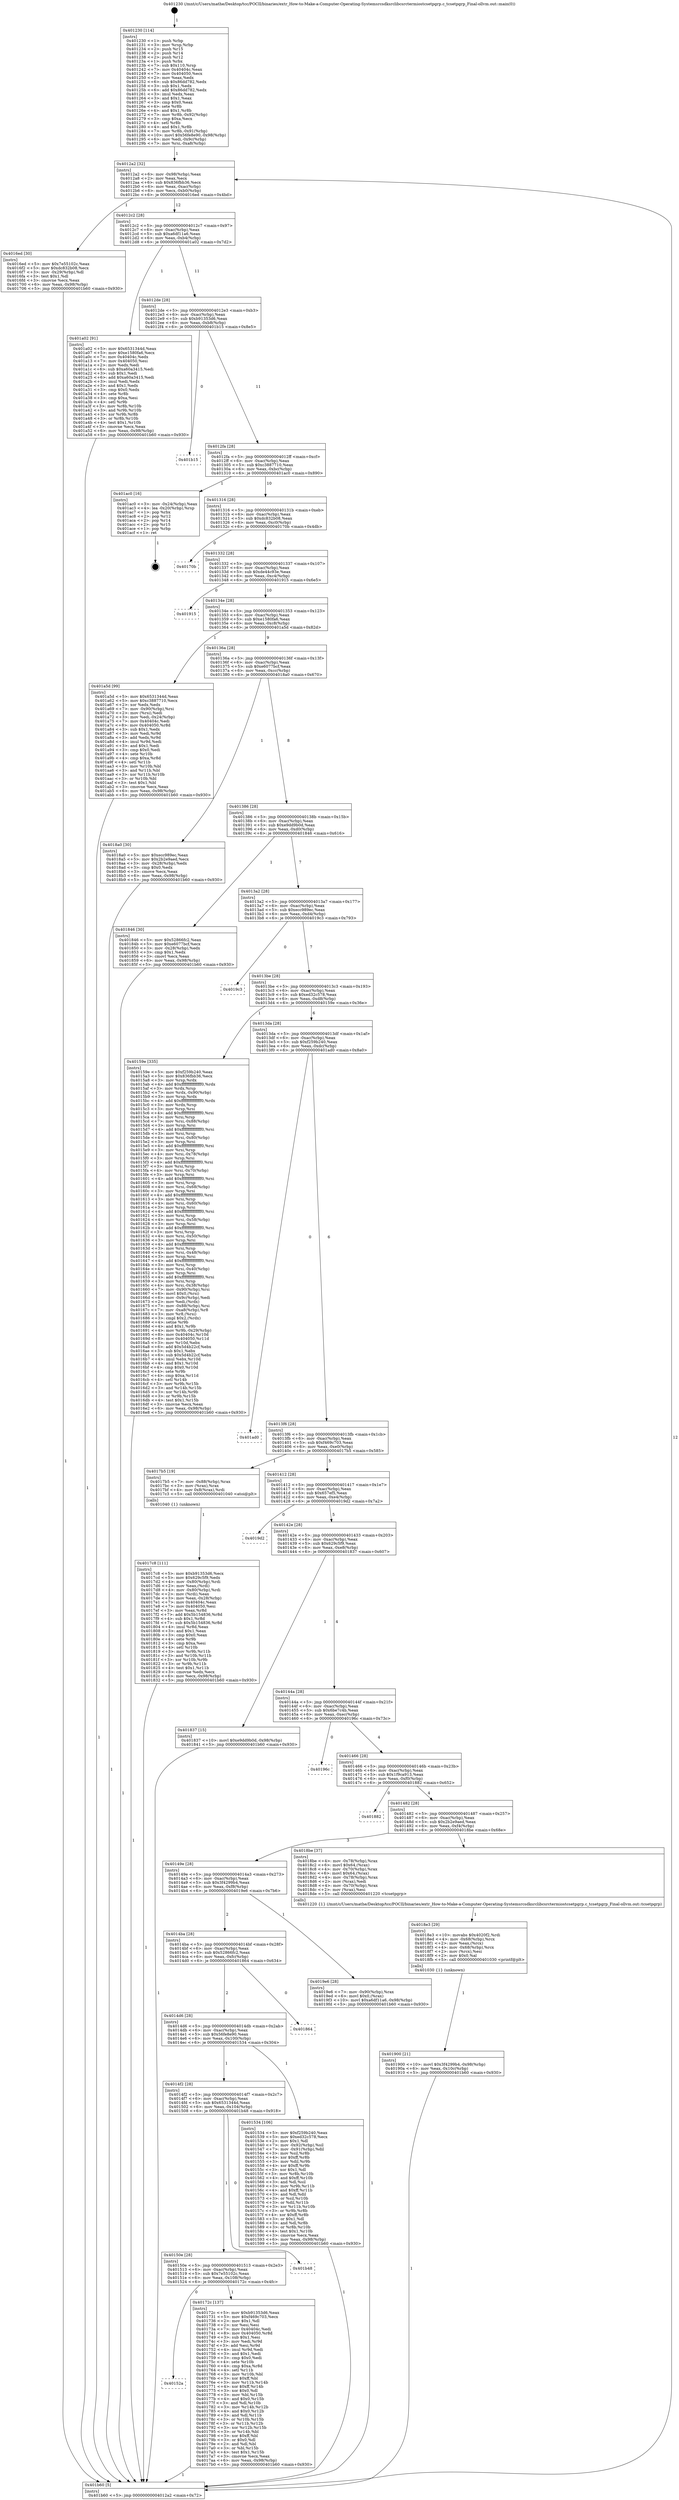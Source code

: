 digraph "0x401230" {
  label = "0x401230 (/mnt/c/Users/mathe/Desktop/tcc/POCII/binaries/extr_How-to-Make-a-Computer-Operating-Systemsrcsdksrclibcsrctermiostcsetpgrp.c_tcsetpgrp_Final-ollvm.out::main(0))"
  labelloc = "t"
  node[shape=record]

  Entry [label="",width=0.3,height=0.3,shape=circle,fillcolor=black,style=filled]
  "0x4012a2" [label="{
     0x4012a2 [32]\l
     | [instrs]\l
     &nbsp;&nbsp;0x4012a2 \<+6\>: mov -0x98(%rbp),%eax\l
     &nbsp;&nbsp;0x4012a8 \<+2\>: mov %eax,%ecx\l
     &nbsp;&nbsp;0x4012aa \<+6\>: sub $0x836fbb36,%ecx\l
     &nbsp;&nbsp;0x4012b0 \<+6\>: mov %eax,-0xac(%rbp)\l
     &nbsp;&nbsp;0x4012b6 \<+6\>: mov %ecx,-0xb0(%rbp)\l
     &nbsp;&nbsp;0x4012bc \<+6\>: je 00000000004016ed \<main+0x4bd\>\l
  }"]
  "0x4016ed" [label="{
     0x4016ed [30]\l
     | [instrs]\l
     &nbsp;&nbsp;0x4016ed \<+5\>: mov $0x7e55102c,%eax\l
     &nbsp;&nbsp;0x4016f2 \<+5\>: mov $0xdc832b08,%ecx\l
     &nbsp;&nbsp;0x4016f7 \<+3\>: mov -0x29(%rbp),%dl\l
     &nbsp;&nbsp;0x4016fa \<+3\>: test $0x1,%dl\l
     &nbsp;&nbsp;0x4016fd \<+3\>: cmovne %ecx,%eax\l
     &nbsp;&nbsp;0x401700 \<+6\>: mov %eax,-0x98(%rbp)\l
     &nbsp;&nbsp;0x401706 \<+5\>: jmp 0000000000401b60 \<main+0x930\>\l
  }"]
  "0x4012c2" [label="{
     0x4012c2 [28]\l
     | [instrs]\l
     &nbsp;&nbsp;0x4012c2 \<+5\>: jmp 00000000004012c7 \<main+0x97\>\l
     &nbsp;&nbsp;0x4012c7 \<+6\>: mov -0xac(%rbp),%eax\l
     &nbsp;&nbsp;0x4012cd \<+5\>: sub $0xa6df11a6,%eax\l
     &nbsp;&nbsp;0x4012d2 \<+6\>: mov %eax,-0xb4(%rbp)\l
     &nbsp;&nbsp;0x4012d8 \<+6\>: je 0000000000401a02 \<main+0x7d2\>\l
  }"]
  Exit [label="",width=0.3,height=0.3,shape=circle,fillcolor=black,style=filled,peripheries=2]
  "0x401a02" [label="{
     0x401a02 [91]\l
     | [instrs]\l
     &nbsp;&nbsp;0x401a02 \<+5\>: mov $0x6531344d,%eax\l
     &nbsp;&nbsp;0x401a07 \<+5\>: mov $0xe1580fa6,%ecx\l
     &nbsp;&nbsp;0x401a0c \<+7\>: mov 0x40404c,%edx\l
     &nbsp;&nbsp;0x401a13 \<+7\>: mov 0x404050,%esi\l
     &nbsp;&nbsp;0x401a1a \<+2\>: mov %edx,%edi\l
     &nbsp;&nbsp;0x401a1c \<+6\>: sub $0xa60a3415,%edi\l
     &nbsp;&nbsp;0x401a22 \<+3\>: sub $0x1,%edi\l
     &nbsp;&nbsp;0x401a25 \<+6\>: add $0xa60a3415,%edi\l
     &nbsp;&nbsp;0x401a2b \<+3\>: imul %edi,%edx\l
     &nbsp;&nbsp;0x401a2e \<+3\>: and $0x1,%edx\l
     &nbsp;&nbsp;0x401a31 \<+3\>: cmp $0x0,%edx\l
     &nbsp;&nbsp;0x401a34 \<+4\>: sete %r8b\l
     &nbsp;&nbsp;0x401a38 \<+3\>: cmp $0xa,%esi\l
     &nbsp;&nbsp;0x401a3b \<+4\>: setl %r9b\l
     &nbsp;&nbsp;0x401a3f \<+3\>: mov %r8b,%r10b\l
     &nbsp;&nbsp;0x401a42 \<+3\>: and %r9b,%r10b\l
     &nbsp;&nbsp;0x401a45 \<+3\>: xor %r9b,%r8b\l
     &nbsp;&nbsp;0x401a48 \<+3\>: or %r8b,%r10b\l
     &nbsp;&nbsp;0x401a4b \<+4\>: test $0x1,%r10b\l
     &nbsp;&nbsp;0x401a4f \<+3\>: cmovne %ecx,%eax\l
     &nbsp;&nbsp;0x401a52 \<+6\>: mov %eax,-0x98(%rbp)\l
     &nbsp;&nbsp;0x401a58 \<+5\>: jmp 0000000000401b60 \<main+0x930\>\l
  }"]
  "0x4012de" [label="{
     0x4012de [28]\l
     | [instrs]\l
     &nbsp;&nbsp;0x4012de \<+5\>: jmp 00000000004012e3 \<main+0xb3\>\l
     &nbsp;&nbsp;0x4012e3 \<+6\>: mov -0xac(%rbp),%eax\l
     &nbsp;&nbsp;0x4012e9 \<+5\>: sub $0xb91353d6,%eax\l
     &nbsp;&nbsp;0x4012ee \<+6\>: mov %eax,-0xb8(%rbp)\l
     &nbsp;&nbsp;0x4012f4 \<+6\>: je 0000000000401b15 \<main+0x8e5\>\l
  }"]
  "0x401900" [label="{
     0x401900 [21]\l
     | [instrs]\l
     &nbsp;&nbsp;0x401900 \<+10\>: movl $0x3f4299b4,-0x98(%rbp)\l
     &nbsp;&nbsp;0x40190a \<+6\>: mov %eax,-0x10c(%rbp)\l
     &nbsp;&nbsp;0x401910 \<+5\>: jmp 0000000000401b60 \<main+0x930\>\l
  }"]
  "0x401b15" [label="{
     0x401b15\l
  }", style=dashed]
  "0x4012fa" [label="{
     0x4012fa [28]\l
     | [instrs]\l
     &nbsp;&nbsp;0x4012fa \<+5\>: jmp 00000000004012ff \<main+0xcf\>\l
     &nbsp;&nbsp;0x4012ff \<+6\>: mov -0xac(%rbp),%eax\l
     &nbsp;&nbsp;0x401305 \<+5\>: sub $0xc3887710,%eax\l
     &nbsp;&nbsp;0x40130a \<+6\>: mov %eax,-0xbc(%rbp)\l
     &nbsp;&nbsp;0x401310 \<+6\>: je 0000000000401ac0 \<main+0x890\>\l
  }"]
  "0x4018e3" [label="{
     0x4018e3 [29]\l
     | [instrs]\l
     &nbsp;&nbsp;0x4018e3 \<+10\>: movabs $0x4020f2,%rdi\l
     &nbsp;&nbsp;0x4018ed \<+4\>: mov -0x68(%rbp),%rcx\l
     &nbsp;&nbsp;0x4018f1 \<+2\>: mov %eax,(%rcx)\l
     &nbsp;&nbsp;0x4018f3 \<+4\>: mov -0x68(%rbp),%rcx\l
     &nbsp;&nbsp;0x4018f7 \<+2\>: mov (%rcx),%esi\l
     &nbsp;&nbsp;0x4018f9 \<+2\>: mov $0x0,%al\l
     &nbsp;&nbsp;0x4018fb \<+5\>: call 0000000000401030 \<printf@plt\>\l
     | [calls]\l
     &nbsp;&nbsp;0x401030 \{1\} (unknown)\l
  }"]
  "0x401ac0" [label="{
     0x401ac0 [16]\l
     | [instrs]\l
     &nbsp;&nbsp;0x401ac0 \<+3\>: mov -0x24(%rbp),%eax\l
     &nbsp;&nbsp;0x401ac3 \<+4\>: lea -0x20(%rbp),%rsp\l
     &nbsp;&nbsp;0x401ac7 \<+1\>: pop %rbx\l
     &nbsp;&nbsp;0x401ac8 \<+2\>: pop %r12\l
     &nbsp;&nbsp;0x401aca \<+2\>: pop %r14\l
     &nbsp;&nbsp;0x401acc \<+2\>: pop %r15\l
     &nbsp;&nbsp;0x401ace \<+1\>: pop %rbp\l
     &nbsp;&nbsp;0x401acf \<+1\>: ret\l
  }"]
  "0x401316" [label="{
     0x401316 [28]\l
     | [instrs]\l
     &nbsp;&nbsp;0x401316 \<+5\>: jmp 000000000040131b \<main+0xeb\>\l
     &nbsp;&nbsp;0x40131b \<+6\>: mov -0xac(%rbp),%eax\l
     &nbsp;&nbsp;0x401321 \<+5\>: sub $0xdc832b08,%eax\l
     &nbsp;&nbsp;0x401326 \<+6\>: mov %eax,-0xc0(%rbp)\l
     &nbsp;&nbsp;0x40132c \<+6\>: je 000000000040170b \<main+0x4db\>\l
  }"]
  "0x4017c8" [label="{
     0x4017c8 [111]\l
     | [instrs]\l
     &nbsp;&nbsp;0x4017c8 \<+5\>: mov $0xb91353d6,%ecx\l
     &nbsp;&nbsp;0x4017cd \<+5\>: mov $0x629c5f9,%edx\l
     &nbsp;&nbsp;0x4017d2 \<+4\>: mov -0x80(%rbp),%rdi\l
     &nbsp;&nbsp;0x4017d6 \<+2\>: mov %eax,(%rdi)\l
     &nbsp;&nbsp;0x4017d8 \<+4\>: mov -0x80(%rbp),%rdi\l
     &nbsp;&nbsp;0x4017dc \<+2\>: mov (%rdi),%eax\l
     &nbsp;&nbsp;0x4017de \<+3\>: mov %eax,-0x28(%rbp)\l
     &nbsp;&nbsp;0x4017e1 \<+7\>: mov 0x40404c,%eax\l
     &nbsp;&nbsp;0x4017e8 \<+7\>: mov 0x404050,%esi\l
     &nbsp;&nbsp;0x4017ef \<+3\>: mov %eax,%r8d\l
     &nbsp;&nbsp;0x4017f2 \<+7\>: add $0x5b154836,%r8d\l
     &nbsp;&nbsp;0x4017f9 \<+4\>: sub $0x1,%r8d\l
     &nbsp;&nbsp;0x4017fd \<+7\>: sub $0x5b154836,%r8d\l
     &nbsp;&nbsp;0x401804 \<+4\>: imul %r8d,%eax\l
     &nbsp;&nbsp;0x401808 \<+3\>: and $0x1,%eax\l
     &nbsp;&nbsp;0x40180b \<+3\>: cmp $0x0,%eax\l
     &nbsp;&nbsp;0x40180e \<+4\>: sete %r9b\l
     &nbsp;&nbsp;0x401812 \<+3\>: cmp $0xa,%esi\l
     &nbsp;&nbsp;0x401815 \<+4\>: setl %r10b\l
     &nbsp;&nbsp;0x401819 \<+3\>: mov %r9b,%r11b\l
     &nbsp;&nbsp;0x40181c \<+3\>: and %r10b,%r11b\l
     &nbsp;&nbsp;0x40181f \<+3\>: xor %r10b,%r9b\l
     &nbsp;&nbsp;0x401822 \<+3\>: or %r9b,%r11b\l
     &nbsp;&nbsp;0x401825 \<+4\>: test $0x1,%r11b\l
     &nbsp;&nbsp;0x401829 \<+3\>: cmovne %edx,%ecx\l
     &nbsp;&nbsp;0x40182c \<+6\>: mov %ecx,-0x98(%rbp)\l
     &nbsp;&nbsp;0x401832 \<+5\>: jmp 0000000000401b60 \<main+0x930\>\l
  }"]
  "0x40170b" [label="{
     0x40170b\l
  }", style=dashed]
  "0x401332" [label="{
     0x401332 [28]\l
     | [instrs]\l
     &nbsp;&nbsp;0x401332 \<+5\>: jmp 0000000000401337 \<main+0x107\>\l
     &nbsp;&nbsp;0x401337 \<+6\>: mov -0xac(%rbp),%eax\l
     &nbsp;&nbsp;0x40133d \<+5\>: sub $0xde44c93e,%eax\l
     &nbsp;&nbsp;0x401342 \<+6\>: mov %eax,-0xc4(%rbp)\l
     &nbsp;&nbsp;0x401348 \<+6\>: je 0000000000401915 \<main+0x6e5\>\l
  }"]
  "0x40152a" [label="{
     0x40152a\l
  }", style=dashed]
  "0x401915" [label="{
     0x401915\l
  }", style=dashed]
  "0x40134e" [label="{
     0x40134e [28]\l
     | [instrs]\l
     &nbsp;&nbsp;0x40134e \<+5\>: jmp 0000000000401353 \<main+0x123\>\l
     &nbsp;&nbsp;0x401353 \<+6\>: mov -0xac(%rbp),%eax\l
     &nbsp;&nbsp;0x401359 \<+5\>: sub $0xe1580fa6,%eax\l
     &nbsp;&nbsp;0x40135e \<+6\>: mov %eax,-0xc8(%rbp)\l
     &nbsp;&nbsp;0x401364 \<+6\>: je 0000000000401a5d \<main+0x82d\>\l
  }"]
  "0x40172c" [label="{
     0x40172c [137]\l
     | [instrs]\l
     &nbsp;&nbsp;0x40172c \<+5\>: mov $0xb91353d6,%eax\l
     &nbsp;&nbsp;0x401731 \<+5\>: mov $0xf469c703,%ecx\l
     &nbsp;&nbsp;0x401736 \<+2\>: mov $0x1,%dl\l
     &nbsp;&nbsp;0x401738 \<+2\>: xor %esi,%esi\l
     &nbsp;&nbsp;0x40173a \<+7\>: mov 0x40404c,%edi\l
     &nbsp;&nbsp;0x401741 \<+8\>: mov 0x404050,%r8d\l
     &nbsp;&nbsp;0x401749 \<+3\>: sub $0x1,%esi\l
     &nbsp;&nbsp;0x40174c \<+3\>: mov %edi,%r9d\l
     &nbsp;&nbsp;0x40174f \<+3\>: add %esi,%r9d\l
     &nbsp;&nbsp;0x401752 \<+4\>: imul %r9d,%edi\l
     &nbsp;&nbsp;0x401756 \<+3\>: and $0x1,%edi\l
     &nbsp;&nbsp;0x401759 \<+3\>: cmp $0x0,%edi\l
     &nbsp;&nbsp;0x40175c \<+4\>: sete %r10b\l
     &nbsp;&nbsp;0x401760 \<+4\>: cmp $0xa,%r8d\l
     &nbsp;&nbsp;0x401764 \<+4\>: setl %r11b\l
     &nbsp;&nbsp;0x401768 \<+3\>: mov %r10b,%bl\l
     &nbsp;&nbsp;0x40176b \<+3\>: xor $0xff,%bl\l
     &nbsp;&nbsp;0x40176e \<+3\>: mov %r11b,%r14b\l
     &nbsp;&nbsp;0x401771 \<+4\>: xor $0xff,%r14b\l
     &nbsp;&nbsp;0x401775 \<+3\>: xor $0x0,%dl\l
     &nbsp;&nbsp;0x401778 \<+3\>: mov %bl,%r15b\l
     &nbsp;&nbsp;0x40177b \<+4\>: and $0x0,%r15b\l
     &nbsp;&nbsp;0x40177f \<+3\>: and %dl,%r10b\l
     &nbsp;&nbsp;0x401782 \<+3\>: mov %r14b,%r12b\l
     &nbsp;&nbsp;0x401785 \<+4\>: and $0x0,%r12b\l
     &nbsp;&nbsp;0x401789 \<+3\>: and %dl,%r11b\l
     &nbsp;&nbsp;0x40178c \<+3\>: or %r10b,%r15b\l
     &nbsp;&nbsp;0x40178f \<+3\>: or %r11b,%r12b\l
     &nbsp;&nbsp;0x401792 \<+3\>: xor %r12b,%r15b\l
     &nbsp;&nbsp;0x401795 \<+3\>: or %r14b,%bl\l
     &nbsp;&nbsp;0x401798 \<+3\>: xor $0xff,%bl\l
     &nbsp;&nbsp;0x40179b \<+3\>: or $0x0,%dl\l
     &nbsp;&nbsp;0x40179e \<+2\>: and %dl,%bl\l
     &nbsp;&nbsp;0x4017a0 \<+3\>: or %bl,%r15b\l
     &nbsp;&nbsp;0x4017a3 \<+4\>: test $0x1,%r15b\l
     &nbsp;&nbsp;0x4017a7 \<+3\>: cmovne %ecx,%eax\l
     &nbsp;&nbsp;0x4017aa \<+6\>: mov %eax,-0x98(%rbp)\l
     &nbsp;&nbsp;0x4017b0 \<+5\>: jmp 0000000000401b60 \<main+0x930\>\l
  }"]
  "0x401a5d" [label="{
     0x401a5d [99]\l
     | [instrs]\l
     &nbsp;&nbsp;0x401a5d \<+5\>: mov $0x6531344d,%eax\l
     &nbsp;&nbsp;0x401a62 \<+5\>: mov $0xc3887710,%ecx\l
     &nbsp;&nbsp;0x401a67 \<+2\>: xor %edx,%edx\l
     &nbsp;&nbsp;0x401a69 \<+7\>: mov -0x90(%rbp),%rsi\l
     &nbsp;&nbsp;0x401a70 \<+2\>: mov (%rsi),%edi\l
     &nbsp;&nbsp;0x401a72 \<+3\>: mov %edi,-0x24(%rbp)\l
     &nbsp;&nbsp;0x401a75 \<+7\>: mov 0x40404c,%edi\l
     &nbsp;&nbsp;0x401a7c \<+8\>: mov 0x404050,%r8d\l
     &nbsp;&nbsp;0x401a84 \<+3\>: sub $0x1,%edx\l
     &nbsp;&nbsp;0x401a87 \<+3\>: mov %edi,%r9d\l
     &nbsp;&nbsp;0x401a8a \<+3\>: add %edx,%r9d\l
     &nbsp;&nbsp;0x401a8d \<+4\>: imul %r9d,%edi\l
     &nbsp;&nbsp;0x401a91 \<+3\>: and $0x1,%edi\l
     &nbsp;&nbsp;0x401a94 \<+3\>: cmp $0x0,%edi\l
     &nbsp;&nbsp;0x401a97 \<+4\>: sete %r10b\l
     &nbsp;&nbsp;0x401a9b \<+4\>: cmp $0xa,%r8d\l
     &nbsp;&nbsp;0x401a9f \<+4\>: setl %r11b\l
     &nbsp;&nbsp;0x401aa3 \<+3\>: mov %r10b,%bl\l
     &nbsp;&nbsp;0x401aa6 \<+3\>: and %r11b,%bl\l
     &nbsp;&nbsp;0x401aa9 \<+3\>: xor %r11b,%r10b\l
     &nbsp;&nbsp;0x401aac \<+3\>: or %r10b,%bl\l
     &nbsp;&nbsp;0x401aaf \<+3\>: test $0x1,%bl\l
     &nbsp;&nbsp;0x401ab2 \<+3\>: cmovne %ecx,%eax\l
     &nbsp;&nbsp;0x401ab5 \<+6\>: mov %eax,-0x98(%rbp)\l
     &nbsp;&nbsp;0x401abb \<+5\>: jmp 0000000000401b60 \<main+0x930\>\l
  }"]
  "0x40136a" [label="{
     0x40136a [28]\l
     | [instrs]\l
     &nbsp;&nbsp;0x40136a \<+5\>: jmp 000000000040136f \<main+0x13f\>\l
     &nbsp;&nbsp;0x40136f \<+6\>: mov -0xac(%rbp),%eax\l
     &nbsp;&nbsp;0x401375 \<+5\>: sub $0xe6077bcf,%eax\l
     &nbsp;&nbsp;0x40137a \<+6\>: mov %eax,-0xcc(%rbp)\l
     &nbsp;&nbsp;0x401380 \<+6\>: je 00000000004018a0 \<main+0x670\>\l
  }"]
  "0x40150e" [label="{
     0x40150e [28]\l
     | [instrs]\l
     &nbsp;&nbsp;0x40150e \<+5\>: jmp 0000000000401513 \<main+0x2e3\>\l
     &nbsp;&nbsp;0x401513 \<+6\>: mov -0xac(%rbp),%eax\l
     &nbsp;&nbsp;0x401519 \<+5\>: sub $0x7e55102c,%eax\l
     &nbsp;&nbsp;0x40151e \<+6\>: mov %eax,-0x108(%rbp)\l
     &nbsp;&nbsp;0x401524 \<+6\>: je 000000000040172c \<main+0x4fc\>\l
  }"]
  "0x4018a0" [label="{
     0x4018a0 [30]\l
     | [instrs]\l
     &nbsp;&nbsp;0x4018a0 \<+5\>: mov $0xecc989ec,%eax\l
     &nbsp;&nbsp;0x4018a5 \<+5\>: mov $0x2b2e9aed,%ecx\l
     &nbsp;&nbsp;0x4018aa \<+3\>: mov -0x28(%rbp),%edx\l
     &nbsp;&nbsp;0x4018ad \<+3\>: cmp $0x0,%edx\l
     &nbsp;&nbsp;0x4018b0 \<+3\>: cmove %ecx,%eax\l
     &nbsp;&nbsp;0x4018b3 \<+6\>: mov %eax,-0x98(%rbp)\l
     &nbsp;&nbsp;0x4018b9 \<+5\>: jmp 0000000000401b60 \<main+0x930\>\l
  }"]
  "0x401386" [label="{
     0x401386 [28]\l
     | [instrs]\l
     &nbsp;&nbsp;0x401386 \<+5\>: jmp 000000000040138b \<main+0x15b\>\l
     &nbsp;&nbsp;0x40138b \<+6\>: mov -0xac(%rbp),%eax\l
     &nbsp;&nbsp;0x401391 \<+5\>: sub $0xe9dd9b0d,%eax\l
     &nbsp;&nbsp;0x401396 \<+6\>: mov %eax,-0xd0(%rbp)\l
     &nbsp;&nbsp;0x40139c \<+6\>: je 0000000000401846 \<main+0x616\>\l
  }"]
  "0x401b48" [label="{
     0x401b48\l
  }", style=dashed]
  "0x401846" [label="{
     0x401846 [30]\l
     | [instrs]\l
     &nbsp;&nbsp;0x401846 \<+5\>: mov $0x52866fc2,%eax\l
     &nbsp;&nbsp;0x40184b \<+5\>: mov $0xe6077bcf,%ecx\l
     &nbsp;&nbsp;0x401850 \<+3\>: mov -0x28(%rbp),%edx\l
     &nbsp;&nbsp;0x401853 \<+3\>: cmp $0x1,%edx\l
     &nbsp;&nbsp;0x401856 \<+3\>: cmovl %ecx,%eax\l
     &nbsp;&nbsp;0x401859 \<+6\>: mov %eax,-0x98(%rbp)\l
     &nbsp;&nbsp;0x40185f \<+5\>: jmp 0000000000401b60 \<main+0x930\>\l
  }"]
  "0x4013a2" [label="{
     0x4013a2 [28]\l
     | [instrs]\l
     &nbsp;&nbsp;0x4013a2 \<+5\>: jmp 00000000004013a7 \<main+0x177\>\l
     &nbsp;&nbsp;0x4013a7 \<+6\>: mov -0xac(%rbp),%eax\l
     &nbsp;&nbsp;0x4013ad \<+5\>: sub $0xecc989ec,%eax\l
     &nbsp;&nbsp;0x4013b2 \<+6\>: mov %eax,-0xd4(%rbp)\l
     &nbsp;&nbsp;0x4013b8 \<+6\>: je 00000000004019c3 \<main+0x793\>\l
  }"]
  "0x401230" [label="{
     0x401230 [114]\l
     | [instrs]\l
     &nbsp;&nbsp;0x401230 \<+1\>: push %rbp\l
     &nbsp;&nbsp;0x401231 \<+3\>: mov %rsp,%rbp\l
     &nbsp;&nbsp;0x401234 \<+2\>: push %r15\l
     &nbsp;&nbsp;0x401236 \<+2\>: push %r14\l
     &nbsp;&nbsp;0x401238 \<+2\>: push %r12\l
     &nbsp;&nbsp;0x40123a \<+1\>: push %rbx\l
     &nbsp;&nbsp;0x40123b \<+7\>: sub $0x110,%rsp\l
     &nbsp;&nbsp;0x401242 \<+7\>: mov 0x40404c,%eax\l
     &nbsp;&nbsp;0x401249 \<+7\>: mov 0x404050,%ecx\l
     &nbsp;&nbsp;0x401250 \<+2\>: mov %eax,%edx\l
     &nbsp;&nbsp;0x401252 \<+6\>: sub $0x86dd782,%edx\l
     &nbsp;&nbsp;0x401258 \<+3\>: sub $0x1,%edx\l
     &nbsp;&nbsp;0x40125b \<+6\>: add $0x86dd782,%edx\l
     &nbsp;&nbsp;0x401261 \<+3\>: imul %edx,%eax\l
     &nbsp;&nbsp;0x401264 \<+3\>: and $0x1,%eax\l
     &nbsp;&nbsp;0x401267 \<+3\>: cmp $0x0,%eax\l
     &nbsp;&nbsp;0x40126a \<+4\>: sete %r8b\l
     &nbsp;&nbsp;0x40126e \<+4\>: and $0x1,%r8b\l
     &nbsp;&nbsp;0x401272 \<+7\>: mov %r8b,-0x92(%rbp)\l
     &nbsp;&nbsp;0x401279 \<+3\>: cmp $0xa,%ecx\l
     &nbsp;&nbsp;0x40127c \<+4\>: setl %r8b\l
     &nbsp;&nbsp;0x401280 \<+4\>: and $0x1,%r8b\l
     &nbsp;&nbsp;0x401284 \<+7\>: mov %r8b,-0x91(%rbp)\l
     &nbsp;&nbsp;0x40128b \<+10\>: movl $0x56fe8e90,-0x98(%rbp)\l
     &nbsp;&nbsp;0x401295 \<+6\>: mov %edi,-0x9c(%rbp)\l
     &nbsp;&nbsp;0x40129b \<+7\>: mov %rsi,-0xa8(%rbp)\l
  }"]
  "0x4019c3" [label="{
     0x4019c3\l
  }", style=dashed]
  "0x4013be" [label="{
     0x4013be [28]\l
     | [instrs]\l
     &nbsp;&nbsp;0x4013be \<+5\>: jmp 00000000004013c3 \<main+0x193\>\l
     &nbsp;&nbsp;0x4013c3 \<+6\>: mov -0xac(%rbp),%eax\l
     &nbsp;&nbsp;0x4013c9 \<+5\>: sub $0xed32c578,%eax\l
     &nbsp;&nbsp;0x4013ce \<+6\>: mov %eax,-0xd8(%rbp)\l
     &nbsp;&nbsp;0x4013d4 \<+6\>: je 000000000040159e \<main+0x36e\>\l
  }"]
  "0x401b60" [label="{
     0x401b60 [5]\l
     | [instrs]\l
     &nbsp;&nbsp;0x401b60 \<+5\>: jmp 00000000004012a2 \<main+0x72\>\l
  }"]
  "0x40159e" [label="{
     0x40159e [335]\l
     | [instrs]\l
     &nbsp;&nbsp;0x40159e \<+5\>: mov $0xf259b240,%eax\l
     &nbsp;&nbsp;0x4015a3 \<+5\>: mov $0x836fbb36,%ecx\l
     &nbsp;&nbsp;0x4015a8 \<+3\>: mov %rsp,%rdx\l
     &nbsp;&nbsp;0x4015ab \<+4\>: add $0xfffffffffffffff0,%rdx\l
     &nbsp;&nbsp;0x4015af \<+3\>: mov %rdx,%rsp\l
     &nbsp;&nbsp;0x4015b2 \<+7\>: mov %rdx,-0x90(%rbp)\l
     &nbsp;&nbsp;0x4015b9 \<+3\>: mov %rsp,%rdx\l
     &nbsp;&nbsp;0x4015bc \<+4\>: add $0xfffffffffffffff0,%rdx\l
     &nbsp;&nbsp;0x4015c0 \<+3\>: mov %rdx,%rsp\l
     &nbsp;&nbsp;0x4015c3 \<+3\>: mov %rsp,%rsi\l
     &nbsp;&nbsp;0x4015c6 \<+4\>: add $0xfffffffffffffff0,%rsi\l
     &nbsp;&nbsp;0x4015ca \<+3\>: mov %rsi,%rsp\l
     &nbsp;&nbsp;0x4015cd \<+7\>: mov %rsi,-0x88(%rbp)\l
     &nbsp;&nbsp;0x4015d4 \<+3\>: mov %rsp,%rsi\l
     &nbsp;&nbsp;0x4015d7 \<+4\>: add $0xfffffffffffffff0,%rsi\l
     &nbsp;&nbsp;0x4015db \<+3\>: mov %rsi,%rsp\l
     &nbsp;&nbsp;0x4015de \<+4\>: mov %rsi,-0x80(%rbp)\l
     &nbsp;&nbsp;0x4015e2 \<+3\>: mov %rsp,%rsi\l
     &nbsp;&nbsp;0x4015e5 \<+4\>: add $0xfffffffffffffff0,%rsi\l
     &nbsp;&nbsp;0x4015e9 \<+3\>: mov %rsi,%rsp\l
     &nbsp;&nbsp;0x4015ec \<+4\>: mov %rsi,-0x78(%rbp)\l
     &nbsp;&nbsp;0x4015f0 \<+3\>: mov %rsp,%rsi\l
     &nbsp;&nbsp;0x4015f3 \<+4\>: add $0xfffffffffffffff0,%rsi\l
     &nbsp;&nbsp;0x4015f7 \<+3\>: mov %rsi,%rsp\l
     &nbsp;&nbsp;0x4015fa \<+4\>: mov %rsi,-0x70(%rbp)\l
     &nbsp;&nbsp;0x4015fe \<+3\>: mov %rsp,%rsi\l
     &nbsp;&nbsp;0x401601 \<+4\>: add $0xfffffffffffffff0,%rsi\l
     &nbsp;&nbsp;0x401605 \<+3\>: mov %rsi,%rsp\l
     &nbsp;&nbsp;0x401608 \<+4\>: mov %rsi,-0x68(%rbp)\l
     &nbsp;&nbsp;0x40160c \<+3\>: mov %rsp,%rsi\l
     &nbsp;&nbsp;0x40160f \<+4\>: add $0xfffffffffffffff0,%rsi\l
     &nbsp;&nbsp;0x401613 \<+3\>: mov %rsi,%rsp\l
     &nbsp;&nbsp;0x401616 \<+4\>: mov %rsi,-0x60(%rbp)\l
     &nbsp;&nbsp;0x40161a \<+3\>: mov %rsp,%rsi\l
     &nbsp;&nbsp;0x40161d \<+4\>: add $0xfffffffffffffff0,%rsi\l
     &nbsp;&nbsp;0x401621 \<+3\>: mov %rsi,%rsp\l
     &nbsp;&nbsp;0x401624 \<+4\>: mov %rsi,-0x58(%rbp)\l
     &nbsp;&nbsp;0x401628 \<+3\>: mov %rsp,%rsi\l
     &nbsp;&nbsp;0x40162b \<+4\>: add $0xfffffffffffffff0,%rsi\l
     &nbsp;&nbsp;0x40162f \<+3\>: mov %rsi,%rsp\l
     &nbsp;&nbsp;0x401632 \<+4\>: mov %rsi,-0x50(%rbp)\l
     &nbsp;&nbsp;0x401636 \<+3\>: mov %rsp,%rsi\l
     &nbsp;&nbsp;0x401639 \<+4\>: add $0xfffffffffffffff0,%rsi\l
     &nbsp;&nbsp;0x40163d \<+3\>: mov %rsi,%rsp\l
     &nbsp;&nbsp;0x401640 \<+4\>: mov %rsi,-0x48(%rbp)\l
     &nbsp;&nbsp;0x401644 \<+3\>: mov %rsp,%rsi\l
     &nbsp;&nbsp;0x401647 \<+4\>: add $0xfffffffffffffff0,%rsi\l
     &nbsp;&nbsp;0x40164b \<+3\>: mov %rsi,%rsp\l
     &nbsp;&nbsp;0x40164e \<+4\>: mov %rsi,-0x40(%rbp)\l
     &nbsp;&nbsp;0x401652 \<+3\>: mov %rsp,%rsi\l
     &nbsp;&nbsp;0x401655 \<+4\>: add $0xfffffffffffffff0,%rsi\l
     &nbsp;&nbsp;0x401659 \<+3\>: mov %rsi,%rsp\l
     &nbsp;&nbsp;0x40165c \<+4\>: mov %rsi,-0x38(%rbp)\l
     &nbsp;&nbsp;0x401660 \<+7\>: mov -0x90(%rbp),%rsi\l
     &nbsp;&nbsp;0x401667 \<+6\>: movl $0x0,(%rsi)\l
     &nbsp;&nbsp;0x40166d \<+6\>: mov -0x9c(%rbp),%edi\l
     &nbsp;&nbsp;0x401673 \<+2\>: mov %edi,(%rdx)\l
     &nbsp;&nbsp;0x401675 \<+7\>: mov -0x88(%rbp),%rsi\l
     &nbsp;&nbsp;0x40167c \<+7\>: mov -0xa8(%rbp),%r8\l
     &nbsp;&nbsp;0x401683 \<+3\>: mov %r8,(%rsi)\l
     &nbsp;&nbsp;0x401686 \<+3\>: cmpl $0x2,(%rdx)\l
     &nbsp;&nbsp;0x401689 \<+4\>: setne %r9b\l
     &nbsp;&nbsp;0x40168d \<+4\>: and $0x1,%r9b\l
     &nbsp;&nbsp;0x401691 \<+4\>: mov %r9b,-0x29(%rbp)\l
     &nbsp;&nbsp;0x401695 \<+8\>: mov 0x40404c,%r10d\l
     &nbsp;&nbsp;0x40169d \<+8\>: mov 0x404050,%r11d\l
     &nbsp;&nbsp;0x4016a5 \<+3\>: mov %r10d,%ebx\l
     &nbsp;&nbsp;0x4016a8 \<+6\>: add $0x5d4b22cf,%ebx\l
     &nbsp;&nbsp;0x4016ae \<+3\>: sub $0x1,%ebx\l
     &nbsp;&nbsp;0x4016b1 \<+6\>: sub $0x5d4b22cf,%ebx\l
     &nbsp;&nbsp;0x4016b7 \<+4\>: imul %ebx,%r10d\l
     &nbsp;&nbsp;0x4016bb \<+4\>: and $0x1,%r10d\l
     &nbsp;&nbsp;0x4016bf \<+4\>: cmp $0x0,%r10d\l
     &nbsp;&nbsp;0x4016c3 \<+4\>: sete %r9b\l
     &nbsp;&nbsp;0x4016c7 \<+4\>: cmp $0xa,%r11d\l
     &nbsp;&nbsp;0x4016cb \<+4\>: setl %r14b\l
     &nbsp;&nbsp;0x4016cf \<+3\>: mov %r9b,%r15b\l
     &nbsp;&nbsp;0x4016d2 \<+3\>: and %r14b,%r15b\l
     &nbsp;&nbsp;0x4016d5 \<+3\>: xor %r14b,%r9b\l
     &nbsp;&nbsp;0x4016d8 \<+3\>: or %r9b,%r15b\l
     &nbsp;&nbsp;0x4016db \<+4\>: test $0x1,%r15b\l
     &nbsp;&nbsp;0x4016df \<+3\>: cmovne %ecx,%eax\l
     &nbsp;&nbsp;0x4016e2 \<+6\>: mov %eax,-0x98(%rbp)\l
     &nbsp;&nbsp;0x4016e8 \<+5\>: jmp 0000000000401b60 \<main+0x930\>\l
  }"]
  "0x4013da" [label="{
     0x4013da [28]\l
     | [instrs]\l
     &nbsp;&nbsp;0x4013da \<+5\>: jmp 00000000004013df \<main+0x1af\>\l
     &nbsp;&nbsp;0x4013df \<+6\>: mov -0xac(%rbp),%eax\l
     &nbsp;&nbsp;0x4013e5 \<+5\>: sub $0xf259b240,%eax\l
     &nbsp;&nbsp;0x4013ea \<+6\>: mov %eax,-0xdc(%rbp)\l
     &nbsp;&nbsp;0x4013f0 \<+6\>: je 0000000000401ad0 \<main+0x8a0\>\l
  }"]
  "0x4014f2" [label="{
     0x4014f2 [28]\l
     | [instrs]\l
     &nbsp;&nbsp;0x4014f2 \<+5\>: jmp 00000000004014f7 \<main+0x2c7\>\l
     &nbsp;&nbsp;0x4014f7 \<+6\>: mov -0xac(%rbp),%eax\l
     &nbsp;&nbsp;0x4014fd \<+5\>: sub $0x6531344d,%eax\l
     &nbsp;&nbsp;0x401502 \<+6\>: mov %eax,-0x104(%rbp)\l
     &nbsp;&nbsp;0x401508 \<+6\>: je 0000000000401b48 \<main+0x918\>\l
  }"]
  "0x401ad0" [label="{
     0x401ad0\l
  }", style=dashed]
  "0x4013f6" [label="{
     0x4013f6 [28]\l
     | [instrs]\l
     &nbsp;&nbsp;0x4013f6 \<+5\>: jmp 00000000004013fb \<main+0x1cb\>\l
     &nbsp;&nbsp;0x4013fb \<+6\>: mov -0xac(%rbp),%eax\l
     &nbsp;&nbsp;0x401401 \<+5\>: sub $0xf469c703,%eax\l
     &nbsp;&nbsp;0x401406 \<+6\>: mov %eax,-0xe0(%rbp)\l
     &nbsp;&nbsp;0x40140c \<+6\>: je 00000000004017b5 \<main+0x585\>\l
  }"]
  "0x401534" [label="{
     0x401534 [106]\l
     | [instrs]\l
     &nbsp;&nbsp;0x401534 \<+5\>: mov $0xf259b240,%eax\l
     &nbsp;&nbsp;0x401539 \<+5\>: mov $0xed32c578,%ecx\l
     &nbsp;&nbsp;0x40153e \<+2\>: mov $0x1,%dl\l
     &nbsp;&nbsp;0x401540 \<+7\>: mov -0x92(%rbp),%sil\l
     &nbsp;&nbsp;0x401547 \<+7\>: mov -0x91(%rbp),%dil\l
     &nbsp;&nbsp;0x40154e \<+3\>: mov %sil,%r8b\l
     &nbsp;&nbsp;0x401551 \<+4\>: xor $0xff,%r8b\l
     &nbsp;&nbsp;0x401555 \<+3\>: mov %dil,%r9b\l
     &nbsp;&nbsp;0x401558 \<+4\>: xor $0xff,%r9b\l
     &nbsp;&nbsp;0x40155c \<+3\>: xor $0x1,%dl\l
     &nbsp;&nbsp;0x40155f \<+3\>: mov %r8b,%r10b\l
     &nbsp;&nbsp;0x401562 \<+4\>: and $0xff,%r10b\l
     &nbsp;&nbsp;0x401566 \<+3\>: and %dl,%sil\l
     &nbsp;&nbsp;0x401569 \<+3\>: mov %r9b,%r11b\l
     &nbsp;&nbsp;0x40156c \<+4\>: and $0xff,%r11b\l
     &nbsp;&nbsp;0x401570 \<+3\>: and %dl,%dil\l
     &nbsp;&nbsp;0x401573 \<+3\>: or %sil,%r10b\l
     &nbsp;&nbsp;0x401576 \<+3\>: or %dil,%r11b\l
     &nbsp;&nbsp;0x401579 \<+3\>: xor %r11b,%r10b\l
     &nbsp;&nbsp;0x40157c \<+3\>: or %r9b,%r8b\l
     &nbsp;&nbsp;0x40157f \<+4\>: xor $0xff,%r8b\l
     &nbsp;&nbsp;0x401583 \<+3\>: or $0x1,%dl\l
     &nbsp;&nbsp;0x401586 \<+3\>: and %dl,%r8b\l
     &nbsp;&nbsp;0x401589 \<+3\>: or %r8b,%r10b\l
     &nbsp;&nbsp;0x40158c \<+4\>: test $0x1,%r10b\l
     &nbsp;&nbsp;0x401590 \<+3\>: cmovne %ecx,%eax\l
     &nbsp;&nbsp;0x401593 \<+6\>: mov %eax,-0x98(%rbp)\l
     &nbsp;&nbsp;0x401599 \<+5\>: jmp 0000000000401b60 \<main+0x930\>\l
  }"]
  "0x4017b5" [label="{
     0x4017b5 [19]\l
     | [instrs]\l
     &nbsp;&nbsp;0x4017b5 \<+7\>: mov -0x88(%rbp),%rax\l
     &nbsp;&nbsp;0x4017bc \<+3\>: mov (%rax),%rax\l
     &nbsp;&nbsp;0x4017bf \<+4\>: mov 0x8(%rax),%rdi\l
     &nbsp;&nbsp;0x4017c3 \<+5\>: call 0000000000401040 \<atoi@plt\>\l
     | [calls]\l
     &nbsp;&nbsp;0x401040 \{1\} (unknown)\l
  }"]
  "0x401412" [label="{
     0x401412 [28]\l
     | [instrs]\l
     &nbsp;&nbsp;0x401412 \<+5\>: jmp 0000000000401417 \<main+0x1e7\>\l
     &nbsp;&nbsp;0x401417 \<+6\>: mov -0xac(%rbp),%eax\l
     &nbsp;&nbsp;0x40141d \<+5\>: sub $0x657ef5,%eax\l
     &nbsp;&nbsp;0x401422 \<+6\>: mov %eax,-0xe4(%rbp)\l
     &nbsp;&nbsp;0x401428 \<+6\>: je 00000000004019d2 \<main+0x7a2\>\l
  }"]
  "0x4014d6" [label="{
     0x4014d6 [28]\l
     | [instrs]\l
     &nbsp;&nbsp;0x4014d6 \<+5\>: jmp 00000000004014db \<main+0x2ab\>\l
     &nbsp;&nbsp;0x4014db \<+6\>: mov -0xac(%rbp),%eax\l
     &nbsp;&nbsp;0x4014e1 \<+5\>: sub $0x56fe8e90,%eax\l
     &nbsp;&nbsp;0x4014e6 \<+6\>: mov %eax,-0x100(%rbp)\l
     &nbsp;&nbsp;0x4014ec \<+6\>: je 0000000000401534 \<main+0x304\>\l
  }"]
  "0x4019d2" [label="{
     0x4019d2\l
  }", style=dashed]
  "0x40142e" [label="{
     0x40142e [28]\l
     | [instrs]\l
     &nbsp;&nbsp;0x40142e \<+5\>: jmp 0000000000401433 \<main+0x203\>\l
     &nbsp;&nbsp;0x401433 \<+6\>: mov -0xac(%rbp),%eax\l
     &nbsp;&nbsp;0x401439 \<+5\>: sub $0x629c5f9,%eax\l
     &nbsp;&nbsp;0x40143e \<+6\>: mov %eax,-0xe8(%rbp)\l
     &nbsp;&nbsp;0x401444 \<+6\>: je 0000000000401837 \<main+0x607\>\l
  }"]
  "0x401864" [label="{
     0x401864\l
  }", style=dashed]
  "0x401837" [label="{
     0x401837 [15]\l
     | [instrs]\l
     &nbsp;&nbsp;0x401837 \<+10\>: movl $0xe9dd9b0d,-0x98(%rbp)\l
     &nbsp;&nbsp;0x401841 \<+5\>: jmp 0000000000401b60 \<main+0x930\>\l
  }"]
  "0x40144a" [label="{
     0x40144a [28]\l
     | [instrs]\l
     &nbsp;&nbsp;0x40144a \<+5\>: jmp 000000000040144f \<main+0x21f\>\l
     &nbsp;&nbsp;0x40144f \<+6\>: mov -0xac(%rbp),%eax\l
     &nbsp;&nbsp;0x401455 \<+5\>: sub $0x6be7c4b,%eax\l
     &nbsp;&nbsp;0x40145a \<+6\>: mov %eax,-0xec(%rbp)\l
     &nbsp;&nbsp;0x401460 \<+6\>: je 000000000040196c \<main+0x73c\>\l
  }"]
  "0x4014ba" [label="{
     0x4014ba [28]\l
     | [instrs]\l
     &nbsp;&nbsp;0x4014ba \<+5\>: jmp 00000000004014bf \<main+0x28f\>\l
     &nbsp;&nbsp;0x4014bf \<+6\>: mov -0xac(%rbp),%eax\l
     &nbsp;&nbsp;0x4014c5 \<+5\>: sub $0x52866fc2,%eax\l
     &nbsp;&nbsp;0x4014ca \<+6\>: mov %eax,-0xfc(%rbp)\l
     &nbsp;&nbsp;0x4014d0 \<+6\>: je 0000000000401864 \<main+0x634\>\l
  }"]
  "0x40196c" [label="{
     0x40196c\l
  }", style=dashed]
  "0x401466" [label="{
     0x401466 [28]\l
     | [instrs]\l
     &nbsp;&nbsp;0x401466 \<+5\>: jmp 000000000040146b \<main+0x23b\>\l
     &nbsp;&nbsp;0x40146b \<+6\>: mov -0xac(%rbp),%eax\l
     &nbsp;&nbsp;0x401471 \<+5\>: sub $0x1f9ca913,%eax\l
     &nbsp;&nbsp;0x401476 \<+6\>: mov %eax,-0xf0(%rbp)\l
     &nbsp;&nbsp;0x40147c \<+6\>: je 0000000000401882 \<main+0x652\>\l
  }"]
  "0x4019e6" [label="{
     0x4019e6 [28]\l
     | [instrs]\l
     &nbsp;&nbsp;0x4019e6 \<+7\>: mov -0x90(%rbp),%rax\l
     &nbsp;&nbsp;0x4019ed \<+6\>: movl $0x0,(%rax)\l
     &nbsp;&nbsp;0x4019f3 \<+10\>: movl $0xa6df11a6,-0x98(%rbp)\l
     &nbsp;&nbsp;0x4019fd \<+5\>: jmp 0000000000401b60 \<main+0x930\>\l
  }"]
  "0x401882" [label="{
     0x401882\l
  }", style=dashed]
  "0x401482" [label="{
     0x401482 [28]\l
     | [instrs]\l
     &nbsp;&nbsp;0x401482 \<+5\>: jmp 0000000000401487 \<main+0x257\>\l
     &nbsp;&nbsp;0x401487 \<+6\>: mov -0xac(%rbp),%eax\l
     &nbsp;&nbsp;0x40148d \<+5\>: sub $0x2b2e9aed,%eax\l
     &nbsp;&nbsp;0x401492 \<+6\>: mov %eax,-0xf4(%rbp)\l
     &nbsp;&nbsp;0x401498 \<+6\>: je 00000000004018be \<main+0x68e\>\l
  }"]
  "0x40149e" [label="{
     0x40149e [28]\l
     | [instrs]\l
     &nbsp;&nbsp;0x40149e \<+5\>: jmp 00000000004014a3 \<main+0x273\>\l
     &nbsp;&nbsp;0x4014a3 \<+6\>: mov -0xac(%rbp),%eax\l
     &nbsp;&nbsp;0x4014a9 \<+5\>: sub $0x3f4299b4,%eax\l
     &nbsp;&nbsp;0x4014ae \<+6\>: mov %eax,-0xf8(%rbp)\l
     &nbsp;&nbsp;0x4014b4 \<+6\>: je 00000000004019e6 \<main+0x7b6\>\l
  }"]
  "0x4018be" [label="{
     0x4018be [37]\l
     | [instrs]\l
     &nbsp;&nbsp;0x4018be \<+4\>: mov -0x78(%rbp),%rax\l
     &nbsp;&nbsp;0x4018c2 \<+6\>: movl $0x64,(%rax)\l
     &nbsp;&nbsp;0x4018c8 \<+4\>: mov -0x70(%rbp),%rax\l
     &nbsp;&nbsp;0x4018cc \<+6\>: movl $0x64,(%rax)\l
     &nbsp;&nbsp;0x4018d2 \<+4\>: mov -0x78(%rbp),%rax\l
     &nbsp;&nbsp;0x4018d6 \<+2\>: mov (%rax),%edi\l
     &nbsp;&nbsp;0x4018d8 \<+4\>: mov -0x70(%rbp),%rax\l
     &nbsp;&nbsp;0x4018dc \<+2\>: mov (%rax),%esi\l
     &nbsp;&nbsp;0x4018de \<+5\>: call 0000000000401220 \<tcsetpgrp\>\l
     | [calls]\l
     &nbsp;&nbsp;0x401220 \{1\} (/mnt/c/Users/mathe/Desktop/tcc/POCII/binaries/extr_How-to-Make-a-Computer-Operating-Systemsrcsdksrclibcsrctermiostcsetpgrp.c_tcsetpgrp_Final-ollvm.out::tcsetpgrp)\l
  }"]
  Entry -> "0x401230" [label=" 1"]
  "0x4012a2" -> "0x4016ed" [label=" 1"]
  "0x4012a2" -> "0x4012c2" [label=" 12"]
  "0x401ac0" -> Exit [label=" 1"]
  "0x4012c2" -> "0x401a02" [label=" 1"]
  "0x4012c2" -> "0x4012de" [label=" 11"]
  "0x401a5d" -> "0x401b60" [label=" 1"]
  "0x4012de" -> "0x401b15" [label=" 0"]
  "0x4012de" -> "0x4012fa" [label=" 11"]
  "0x401a02" -> "0x401b60" [label=" 1"]
  "0x4012fa" -> "0x401ac0" [label=" 1"]
  "0x4012fa" -> "0x401316" [label=" 10"]
  "0x4019e6" -> "0x401b60" [label=" 1"]
  "0x401316" -> "0x40170b" [label=" 0"]
  "0x401316" -> "0x401332" [label=" 10"]
  "0x401900" -> "0x401b60" [label=" 1"]
  "0x401332" -> "0x401915" [label=" 0"]
  "0x401332" -> "0x40134e" [label=" 10"]
  "0x4018e3" -> "0x401900" [label=" 1"]
  "0x40134e" -> "0x401a5d" [label=" 1"]
  "0x40134e" -> "0x40136a" [label=" 9"]
  "0x4018be" -> "0x4018e3" [label=" 1"]
  "0x40136a" -> "0x4018a0" [label=" 1"]
  "0x40136a" -> "0x401386" [label=" 8"]
  "0x401846" -> "0x401b60" [label=" 1"]
  "0x401386" -> "0x401846" [label=" 1"]
  "0x401386" -> "0x4013a2" [label=" 7"]
  "0x401837" -> "0x401b60" [label=" 1"]
  "0x4013a2" -> "0x4019c3" [label=" 0"]
  "0x4013a2" -> "0x4013be" [label=" 7"]
  "0x40172c" -> "0x401b60" [label=" 1"]
  "0x4013be" -> "0x40159e" [label=" 1"]
  "0x4013be" -> "0x4013da" [label=" 6"]
  "0x40150e" -> "0x40152a" [label=" 0"]
  "0x4013da" -> "0x401ad0" [label=" 0"]
  "0x4013da" -> "0x4013f6" [label=" 6"]
  "0x40150e" -> "0x40172c" [label=" 1"]
  "0x4013f6" -> "0x4017b5" [label=" 1"]
  "0x4013f6" -> "0x401412" [label=" 5"]
  "0x4018a0" -> "0x401b60" [label=" 1"]
  "0x401412" -> "0x4019d2" [label=" 0"]
  "0x401412" -> "0x40142e" [label=" 5"]
  "0x4014f2" -> "0x401b48" [label=" 0"]
  "0x40142e" -> "0x401837" [label=" 1"]
  "0x40142e" -> "0x40144a" [label=" 4"]
  "0x4017c8" -> "0x401b60" [label=" 1"]
  "0x40144a" -> "0x40196c" [label=" 0"]
  "0x40144a" -> "0x401466" [label=" 4"]
  "0x40159e" -> "0x401b60" [label=" 1"]
  "0x401466" -> "0x401882" [label=" 0"]
  "0x401466" -> "0x401482" [label=" 4"]
  "0x4017b5" -> "0x4017c8" [label=" 1"]
  "0x401482" -> "0x4018be" [label=" 1"]
  "0x401482" -> "0x40149e" [label=" 3"]
  "0x401b60" -> "0x4012a2" [label=" 12"]
  "0x40149e" -> "0x4019e6" [label=" 1"]
  "0x40149e" -> "0x4014ba" [label=" 2"]
  "0x4016ed" -> "0x401b60" [label=" 1"]
  "0x4014ba" -> "0x401864" [label=" 0"]
  "0x4014ba" -> "0x4014d6" [label=" 2"]
  "0x4014f2" -> "0x40150e" [label=" 1"]
  "0x4014d6" -> "0x401534" [label=" 1"]
  "0x4014d6" -> "0x4014f2" [label=" 1"]
  "0x401534" -> "0x401b60" [label=" 1"]
  "0x401230" -> "0x4012a2" [label=" 1"]
}
